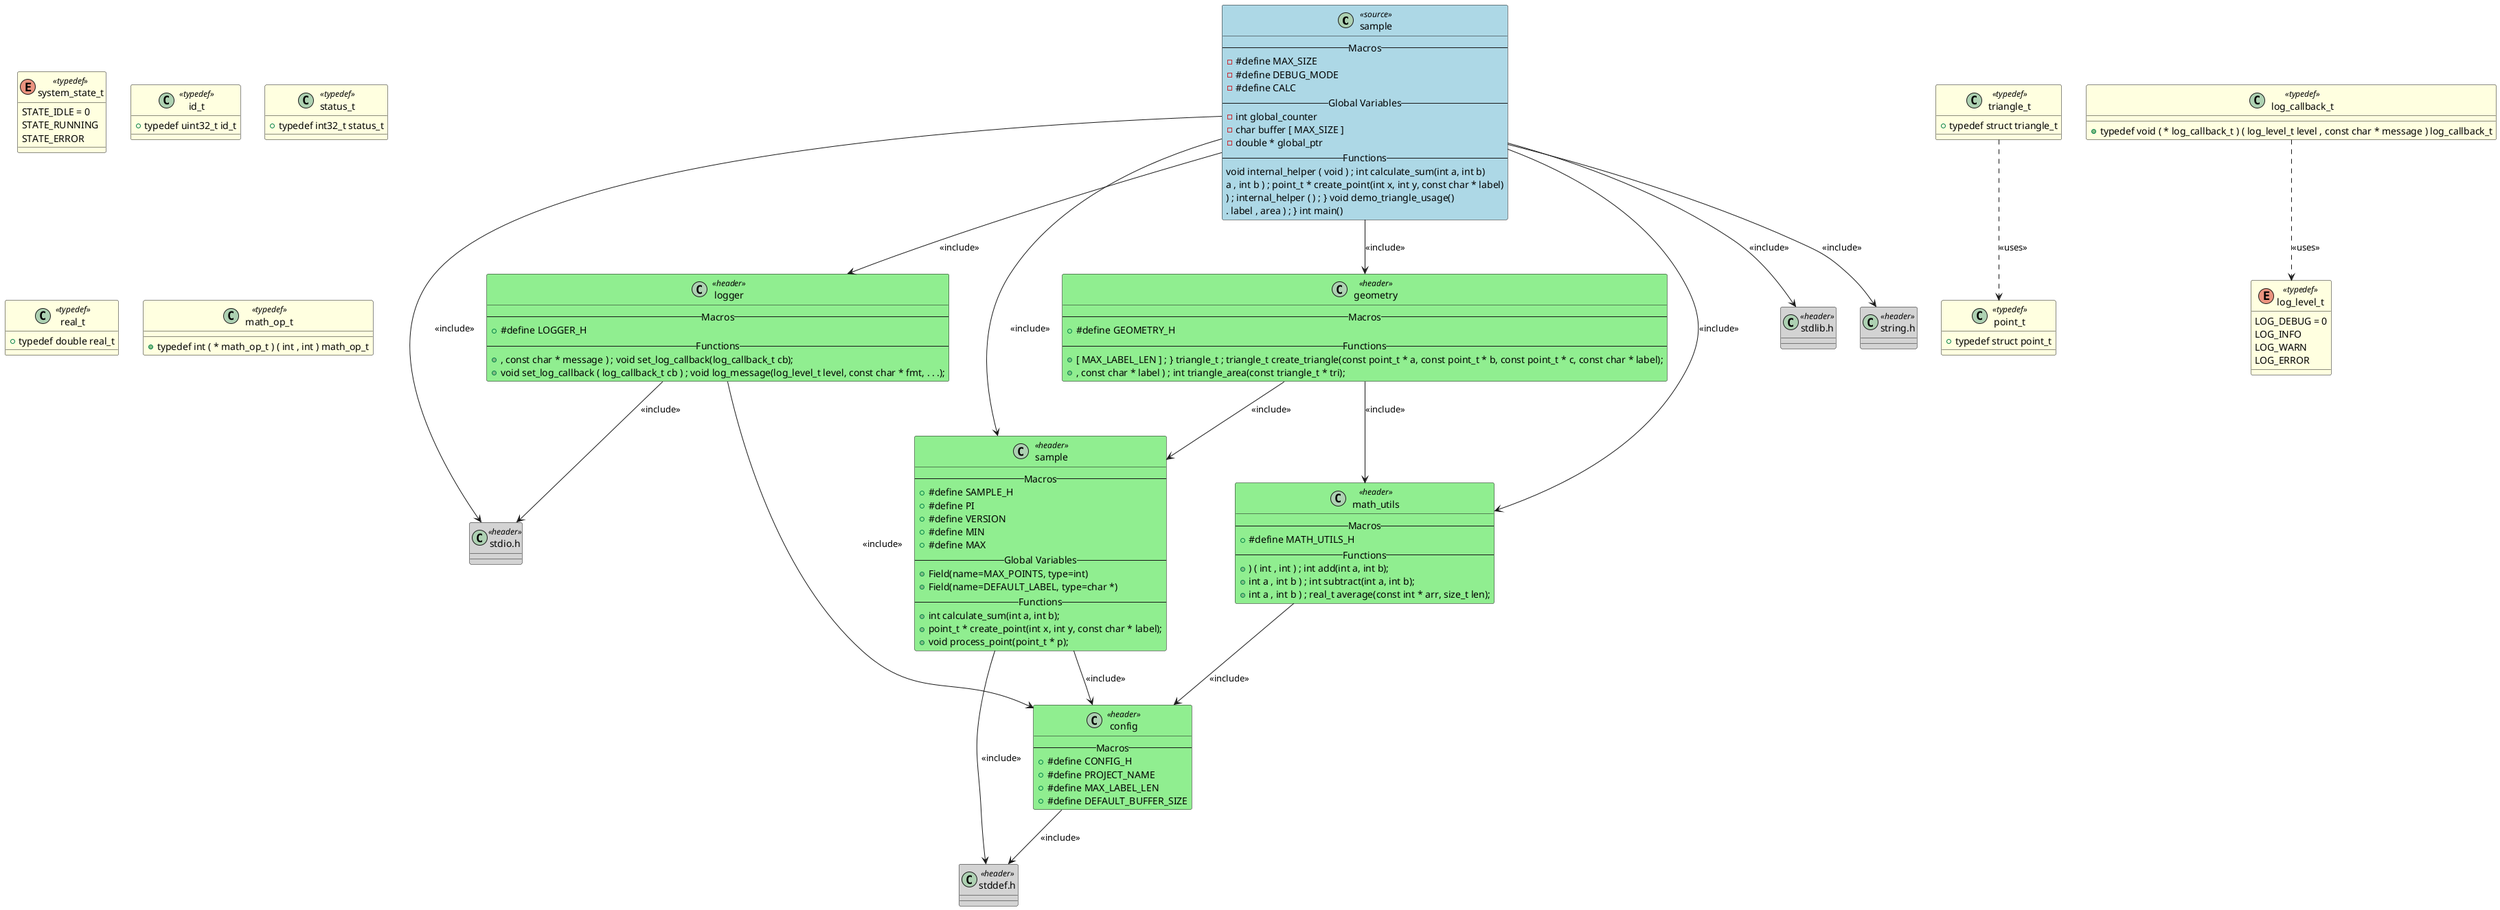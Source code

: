@startuml sample

class "sample" as SAMPLE <<source>> #LightBlue
{
    -- Macros --
    - #define MAX_SIZE
    - #define DEBUG_MODE
    - #define CALC
    -- Global Variables --
    - int global_counter
    - char buffer [ MAX_SIZE ]
    - double * global_ptr
    -- Functions --
    void internal_helper ( void ) ; int calculate_sum(int a, int b)
    a , int b ) ; point_t * create_point(int x, int y, const char * label)
    '\0' ; } return p ; } void process_point(point_t * p)
    ) ; internal_helper ( ) ; } void demo_triangle_usage()
    . label , area ) ; } int main()
}

class "stdio.h" as HEADER_STDIO <<header>> #LightGray
{
}

class "stdlib.h" as HEADER_STDLIB <<header>> #LightGray
{
}

class "string.h" as HEADER_STRING <<header>> #LightGray
{
}

class "sample" as HEADER_SAMPLE <<header>> #LightGreen
{
    -- Macros --
    + #define SAMPLE_H
    + #define PI
    + #define VERSION
    + #define MIN
    + #define MAX
    -- Global Variables --
    + Field(name=MAX_POINTS, type=int)
    + Field(name=DEFAULT_LABEL, type=char *)
    -- Functions --
    + int calculate_sum(int a, int b);
    + point_t * create_point(int x, int y, const char * label);
    + void process_point(point_t * p);
}
class "math_utils" as HEADER_MATH_UTILS <<header>> #LightGreen
{
    -- Macros --
    + #define MATH_UTILS_H
    -- Functions --
    + ) ( int , int ) ; int add(int a, int b);
    + int a , int b ) ; int subtract(int a, int b);
    + int a , int b ) ; real_t average(const int * arr, size_t len);
}
class "logger" as HEADER_LOGGER <<header>> #LightGreen
{
    -- Macros --
    + #define LOGGER_H
    -- Functions --
    + , const char * message ) ; void set_log_callback(log_callback_t cb);
    + void set_log_callback ( log_callback_t cb ) ; void log_message(log_level_t level, const char * fmt, . . .);
}
class "geometry" as HEADER_GEOMETRY <<header>> #LightGreen
{
    -- Macros --
    + #define GEOMETRY_H
    -- Functions --
    + [ MAX_LABEL_LEN ] ; } triangle_t ; triangle_t create_triangle(const point_t * a, const point_t * b, const point_t * c, const char * label);
    + , const char * label ) ; int triangle_area(const triangle_t * tri);
}
class "config" as HEADER_CONFIG <<header>> #LightGreen
{
    -- Macros --
    + #define CONFIG_H
    + #define PROJECT_NAME
    + #define MAX_LABEL_LEN
    + #define DEFAULT_BUFFER_SIZE
}
class "stddef.h" as HEADER_STDDEF <<header>> #LightGray
{
}

class "point_t" as TYPEDEF_POINT_T <<typedef>> #LightYellow
{
    + typedef struct point_t
}

enum "system_state_t" as TYPEDEF_SYSTEM_STATE_T <<typedef>> #LightYellow
{
    STATE_IDLE = 0
    STATE_RUNNING
    STATE_ERROR
}

class "id_t" as TYPEDEF_ID_T <<typedef>> #LightYellow
{
    + typedef uint32_t id_t
}

class "status_t" as TYPEDEF_STATUS_T <<typedef>> #LightYellow
{
    + typedef int32_t status_t
}

class "triangle_t" as TYPEDEF_TRIANGLE_T <<typedef>> #LightYellow
{
    + typedef struct triangle_t
}

enum "log_level_t" as TYPEDEF_LOG_LEVEL_T <<typedef>> #LightYellow
{
    LOG_DEBUG = 0
    LOG_INFO
    LOG_WARN
    LOG_ERROR
}

class "log_callback_t" as TYPEDEF_LOG_CALLBACK_T <<typedef>> #LightYellow
{
    + typedef void ( * log_callback_t ) ( log_level_t level , const char * message ) log_callback_t
}

class "real_t" as TYPEDEF_REAL_T <<typedef>> #LightYellow
{
    + typedef double real_t
}

class "math_op_t" as TYPEDEF_MATH_OP_T <<typedef>> #LightYellow
{
    + typedef int ( * math_op_t ) ( int , int ) math_op_t
}

SAMPLE --> HEADER_STDIO : <<include>>
SAMPLE --> HEADER_STDLIB : <<include>>
SAMPLE --> HEADER_STRING : <<include>>
SAMPLE --> HEADER_SAMPLE : <<include>>
SAMPLE --> HEADER_MATH_UTILS : <<include>>
SAMPLE --> HEADER_LOGGER : <<include>>
SAMPLE --> HEADER_GEOMETRY : <<include>>
HEADER_SAMPLE --> HEADER_STDDEF : <<include>>
HEADER_SAMPLE --> HEADER_CONFIG : <<include>>
HEADER_MATH_UTILS --> HEADER_CONFIG : <<include>>
HEADER_LOGGER --> HEADER_STDIO : <<include>>
HEADER_LOGGER --> HEADER_CONFIG : <<include>>
HEADER_GEOMETRY --> HEADER_SAMPLE : <<include>>
HEADER_GEOMETRY --> HEADER_MATH_UTILS : <<include>>
HEADER_CONFIG --> HEADER_STDDEF : <<include>>
TYPEDEF_TRIANGLE_T ..> TYPEDEF_POINT_T : <<uses>>
TYPEDEF_LOG_CALLBACK_T ..> TYPEDEF_LOG_LEVEL_T : <<uses>>

@enduml